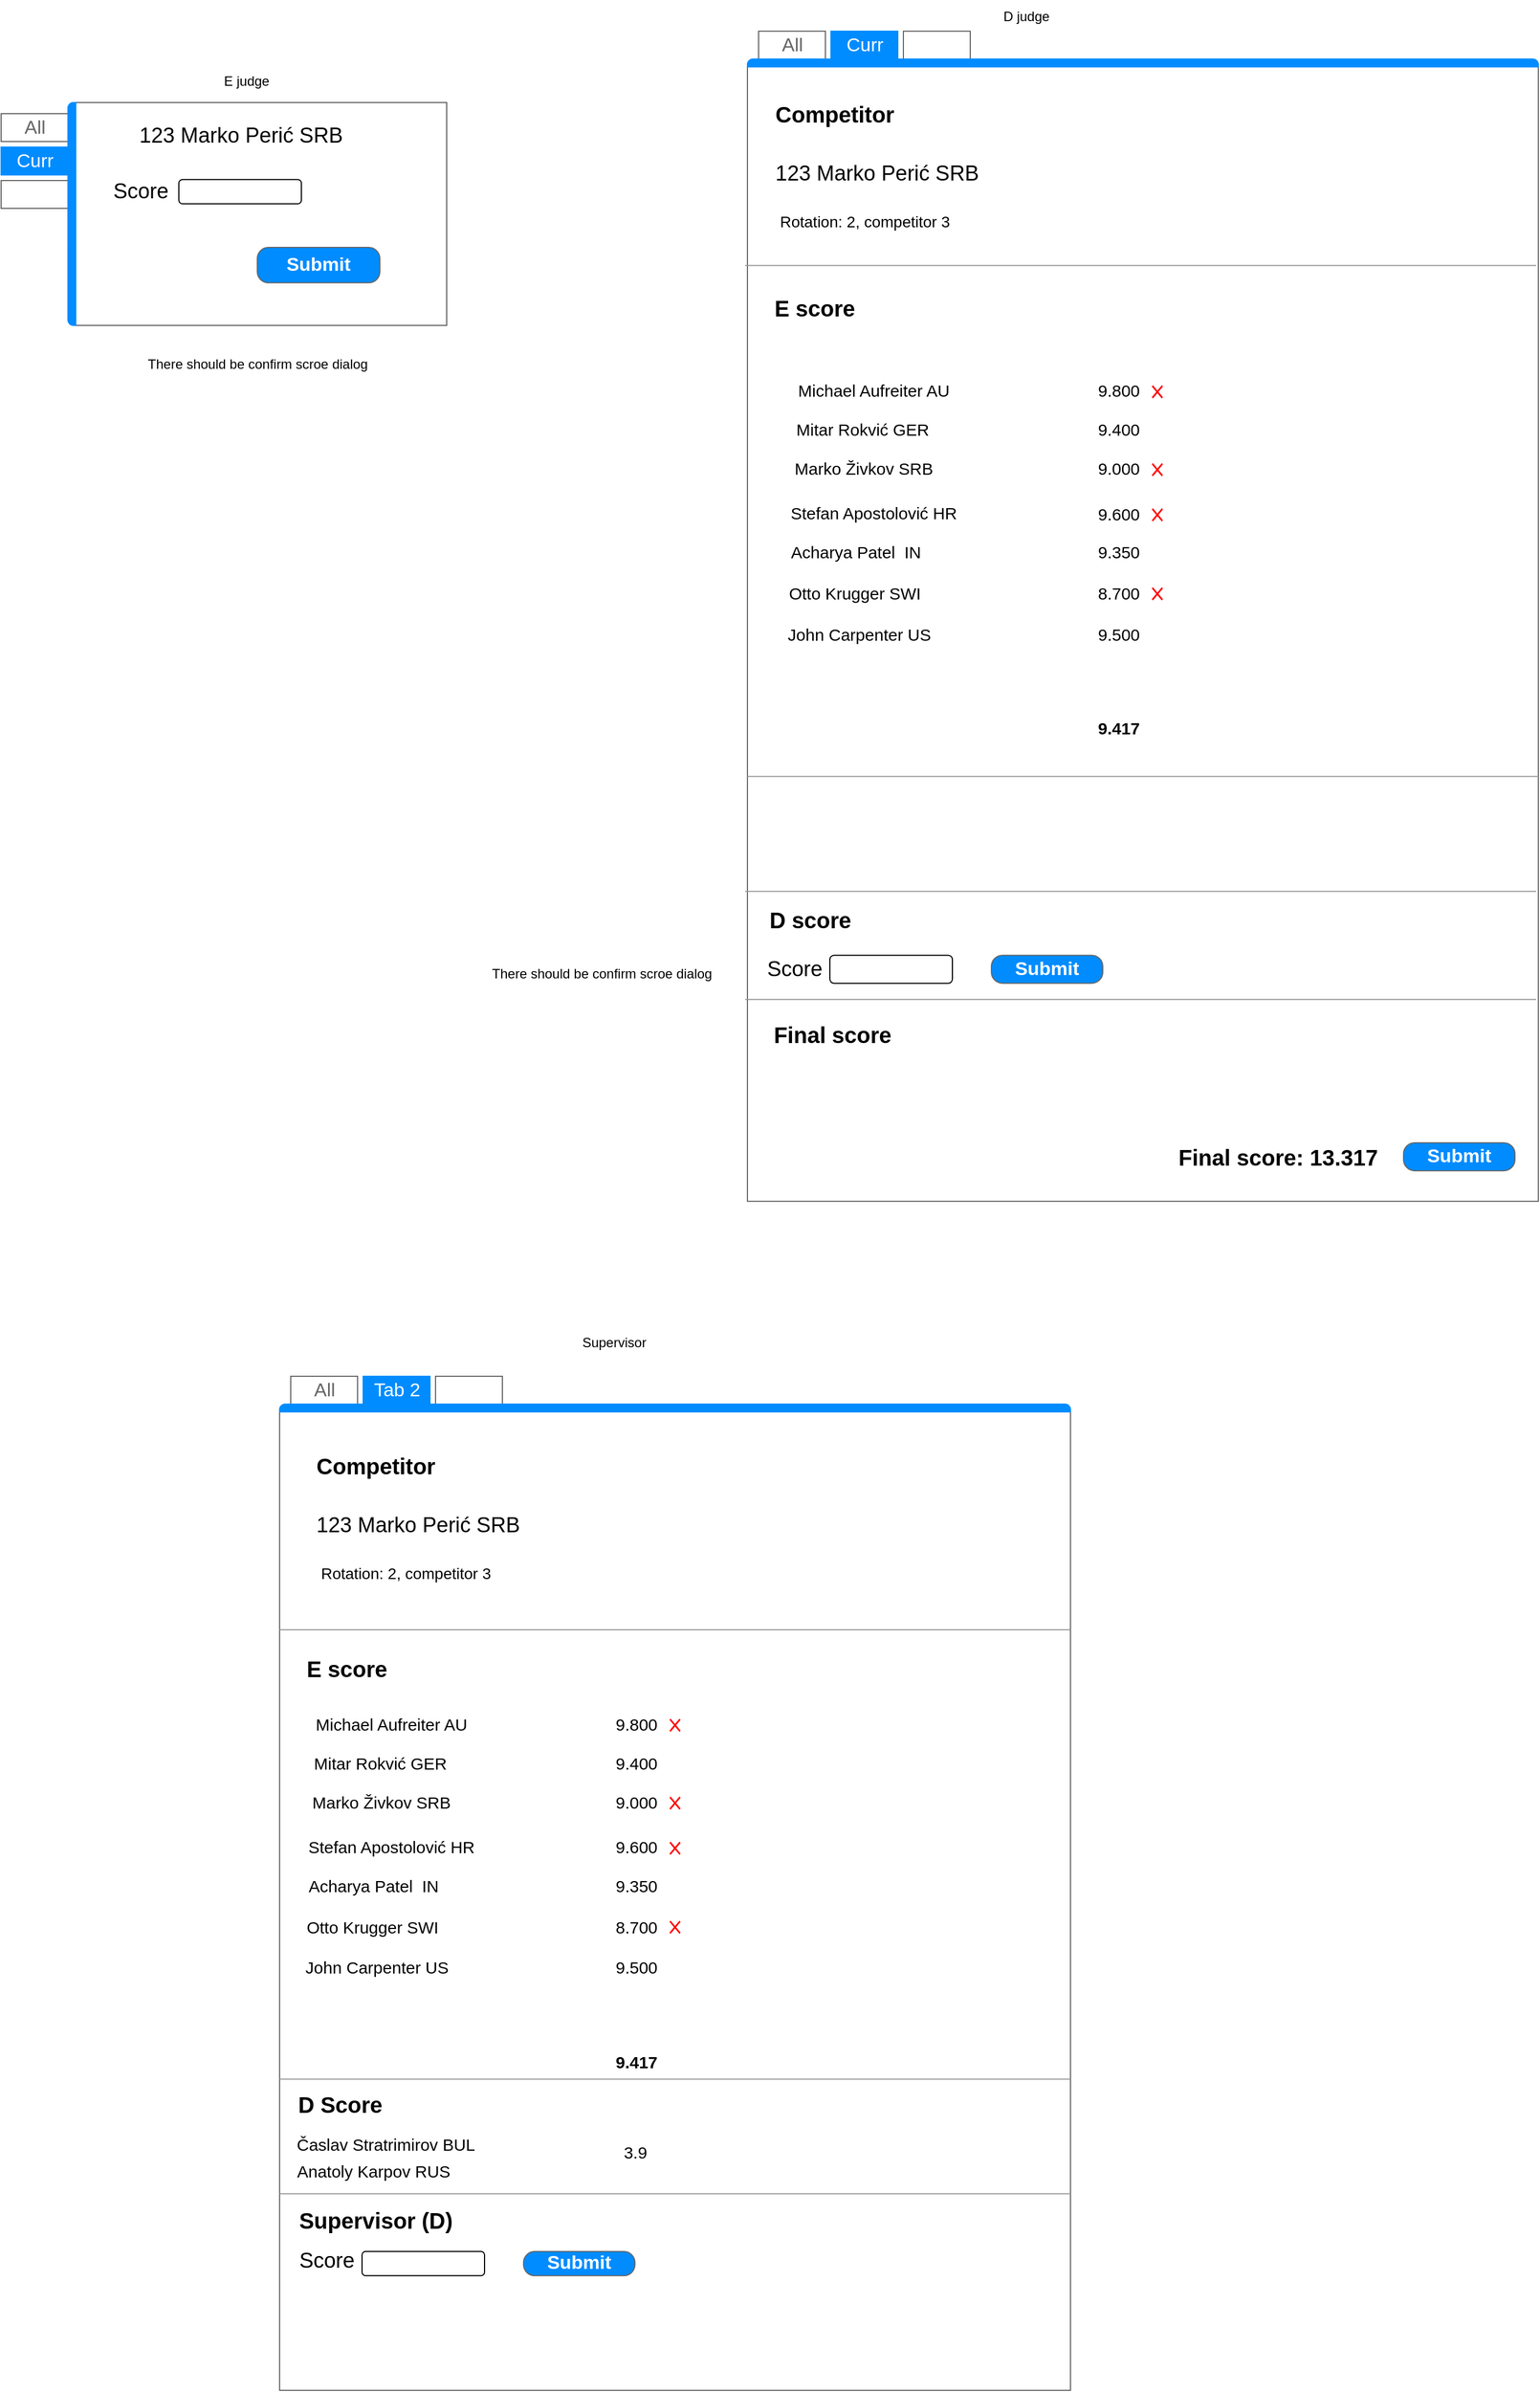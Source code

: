 <mxfile version="20.8.16" type="device"><diagram name="Page-1" id="z1afeOSeHx52JBWH8MeX"><mxGraphModel dx="2049" dy="1254" grid="1" gridSize="10" guides="1" tooltips="1" connect="1" arrows="1" fold="1" page="1" pageScale="1" pageWidth="1654" pageHeight="2336" math="0" shadow="0"><root><mxCell id="0"/><mxCell id="1" parent="0"/><mxCell id="UIbz6me_LFJCPeHBpzf8-1" value="" style="strokeWidth=1;shadow=0;dashed=0;align=center;html=1;shape=mxgraph.mockup.containers.marginRect2;rectMarginLeft=67;strokeColor=#666666;gradientColor=none;" parent="1" vertex="1"><mxGeometry x="140" y="110" width="400" height="200" as="geometry"/></mxCell><mxCell id="UIbz6me_LFJCPeHBpzf8-2" value="All" style="strokeColor=inherit;fillColor=inherit;gradientColor=inherit;strokeWidth=1;shadow=0;dashed=0;align=center;html=1;shape=mxgraph.mockup.containers.rrect;rSize=0;fontSize=17;fontColor=#666666;" parent="UIbz6me_LFJCPeHBpzf8-1" vertex="1"><mxGeometry width="60" height="25" relative="1" as="geometry"><mxPoint y="10" as="offset"/></mxGeometry></mxCell><mxCell id="UIbz6me_LFJCPeHBpzf8-3" value="Curr" style="strokeWidth=1;shadow=0;dashed=0;align=center;html=1;shape=mxgraph.mockup.containers.rrect;rSize=0;fontSize=17;fontColor=#ffffff;strokeColor=#008cff;fillColor=#008cff;" parent="UIbz6me_LFJCPeHBpzf8-1" vertex="1"><mxGeometry width="60" height="25" relative="1" as="geometry"><mxPoint y="40" as="offset"/></mxGeometry></mxCell><mxCell id="UIbz6me_LFJCPeHBpzf8-4" value="" style="strokeColor=inherit;fillColor=inherit;gradientColor=inherit;strokeWidth=1;shadow=0;dashed=0;align=center;html=1;shape=mxgraph.mockup.containers.rrect;rSize=0;fontSize=17;fontColor=#666666;" parent="UIbz6me_LFJCPeHBpzf8-1" vertex="1"><mxGeometry width="60" height="25" relative="1" as="geometry"><mxPoint y="70" as="offset"/></mxGeometry></mxCell><mxCell id="UIbz6me_LFJCPeHBpzf8-5" value="" style="strokeWidth=1;shadow=0;dashed=0;align=center;html=1;shape=mxgraph.mockup.containers.leftButton;rSize=5;strokeColor=#008cff;fillColor=#008cff;resizeHeight=1;movable=0;deletable=0;" parent="UIbz6me_LFJCPeHBpzf8-1" vertex="1"><mxGeometry width="7" height="200" relative="1" as="geometry"><mxPoint x="60" as="offset"/></mxGeometry></mxCell><mxCell id="UIbz6me_LFJCPeHBpzf8-8" value="&lt;font style=&quot;font-size: 19px;&quot;&gt;123 Marko Perić SRB&lt;/font&gt;" style="text;html=1;align=center;verticalAlign=middle;resizable=0;points=[];autosize=1;strokeColor=none;fillColor=none;" parent="UIbz6me_LFJCPeHBpzf8-1" vertex="1"><mxGeometry x="109.565" y="10" width="210" height="40" as="geometry"/></mxCell><mxCell id="UIbz6me_LFJCPeHBpzf8-86" value="Score" style="text;html=1;align=center;verticalAlign=middle;resizable=0;points=[];autosize=1;strokeColor=none;fillColor=none;fontSize=19;" parent="UIbz6me_LFJCPeHBpzf8-1" vertex="1"><mxGeometry x="89.995" y="60.0" width="70" height="40" as="geometry"/></mxCell><mxCell id="UIbz6me_LFJCPeHBpzf8-87" value="" style="rounded=1;whiteSpace=wrap;html=1;fontSize=19;" parent="UIbz6me_LFJCPeHBpzf8-1" vertex="1"><mxGeometry x="159.57" y="69.104" width="110" height="21.783" as="geometry"/></mxCell><mxCell id="UIbz6me_LFJCPeHBpzf8-88" value="Submit" style="strokeWidth=1;shadow=0;dashed=0;align=center;html=1;shape=mxgraph.mockup.buttons.button;strokeColor=#666666;fontColor=#ffffff;mainText=;buttonStyle=round;fontSize=17;fontStyle=1;fillColor=#008cff;whiteSpace=wrap;" parent="UIbz6me_LFJCPeHBpzf8-1" vertex="1"><mxGeometry x="230" y="130" width="110" height="31.79" as="geometry"/></mxCell><mxCell id="UIbz6me_LFJCPeHBpzf8-7" value="E judge" style="text;html=1;align=center;verticalAlign=middle;resizable=0;points=[];autosize=1;strokeColor=none;fillColor=none;" parent="1" vertex="1"><mxGeometry x="330" y="76" width="60" height="30" as="geometry"/></mxCell><mxCell id="UIbz6me_LFJCPeHBpzf8-22" value="" style="strokeWidth=1;shadow=0;dashed=0;align=center;html=1;shape=mxgraph.mockup.containers.marginRect2;rectMarginTop=32;strokeColor=#666666;gradientColor=none;fontSize=19;" parent="1" vertex="1"><mxGeometry x="810" y="46" width="710" height="1050" as="geometry"/></mxCell><mxCell id="UIbz6me_LFJCPeHBpzf8-23" value="All" style="strokeColor=inherit;fillColor=inherit;gradientColor=inherit;strokeWidth=1;shadow=0;dashed=0;align=center;html=1;shape=mxgraph.mockup.containers.rrect;rSize=0;fontSize=17;fontColor=#666666;gradientColor=none;" parent="UIbz6me_LFJCPeHBpzf8-22" vertex="1"><mxGeometry width="60" height="25" relative="1" as="geometry"><mxPoint x="10" as="offset"/></mxGeometry></mxCell><mxCell id="UIbz6me_LFJCPeHBpzf8-24" value="Curr" style="strokeWidth=1;shadow=0;dashed=0;align=center;html=1;shape=mxgraph.mockup.containers.rrect;rSize=0;fontSize=17;fontColor=#ffffff;strokeColor=#008cff;fillColor=#008cff;" parent="UIbz6me_LFJCPeHBpzf8-22" vertex="1"><mxGeometry width="60" height="25" relative="1" as="geometry"><mxPoint x="75" as="offset"/></mxGeometry></mxCell><mxCell id="UIbz6me_LFJCPeHBpzf8-25" value="" style="strokeColor=inherit;fillColor=inherit;gradientColor=inherit;strokeWidth=1;shadow=0;dashed=0;align=center;html=1;shape=mxgraph.mockup.containers.rrect;rSize=0;fontSize=17;fontColor=#666666;gradientColor=none;" parent="UIbz6me_LFJCPeHBpzf8-22" vertex="1"><mxGeometry width="60" height="25" relative="1" as="geometry"><mxPoint x="140" as="offset"/></mxGeometry></mxCell><mxCell id="UIbz6me_LFJCPeHBpzf8-26" value="" style="strokeWidth=1;shadow=0;dashed=0;align=center;html=1;shape=mxgraph.mockup.containers.topButton;rSize=5;strokeColor=#008cff;fillColor=#008cff;gradientColor=none;resizeWidth=1;movable=0;deletable=1;fontSize=19;" parent="UIbz6me_LFJCPeHBpzf8-22" vertex="1"><mxGeometry width="710" height="7" relative="1" as="geometry"><mxPoint y="25" as="offset"/></mxGeometry></mxCell><mxCell id="UIbz6me_LFJCPeHBpzf8-39" value="&lt;b&gt;&lt;font style=&quot;font-size: 20px;&quot;&gt;E score&lt;/font&gt;&lt;/b&gt;" style="text;html=1;align=center;verticalAlign=middle;resizable=0;points=[];autosize=1;strokeColor=none;fillColor=none;fontSize=14;" parent="UIbz6me_LFJCPeHBpzf8-22" vertex="1"><mxGeometry x="10" y="228.471" width="100" height="40" as="geometry"/></mxCell><mxCell id="UIbz6me_LFJCPeHBpzf8-40" value="" style="verticalLabelPosition=bottom;shadow=0;dashed=0;align=center;html=1;verticalAlign=top;strokeWidth=1;shape=mxgraph.mockup.markup.line;strokeColor=#999999;fontSize=14;" parent="UIbz6me_LFJCPeHBpzf8-22" vertex="1"><mxGeometry x="-2" y="189.998" width="710" height="40.385" as="geometry"/></mxCell><mxCell id="UIbz6me_LFJCPeHBpzf8-42" value="Michael Aufreiter AU" style="text;html=1;align=center;verticalAlign=middle;resizable=0;points=[];autosize=1;strokeColor=none;fillColor=none;fontSize=15;" parent="UIbz6me_LFJCPeHBpzf8-22" vertex="1"><mxGeometry x="33" y="307.333" width="160" height="30" as="geometry"/></mxCell><mxCell id="UIbz6me_LFJCPeHBpzf8-43" value="9.800" style="text;html=1;align=center;verticalAlign=middle;resizable=0;points=[];autosize=1;strokeColor=none;fillColor=none;fontSize=15;" parent="UIbz6me_LFJCPeHBpzf8-22" vertex="1"><mxGeometry x="303" y="307.337" width="60" height="30" as="geometry"/></mxCell><mxCell id="UIbz6me_LFJCPeHBpzf8-60" value="Mitar Rokvić GER" style="text;html=1;align=center;verticalAlign=middle;resizable=0;points=[];autosize=1;strokeColor=none;fillColor=none;fontSize=15;" parent="UIbz6me_LFJCPeHBpzf8-22" vertex="1"><mxGeometry x="33" y="341.998" width="140" height="30" as="geometry"/></mxCell><mxCell id="UIbz6me_LFJCPeHBpzf8-61" value="9.400" style="text;html=1;align=center;verticalAlign=middle;resizable=0;points=[];autosize=1;strokeColor=none;fillColor=none;fontSize=15;" parent="UIbz6me_LFJCPeHBpzf8-22" vertex="1"><mxGeometry x="303" y="341.997" width="60" height="30" as="geometry"/></mxCell><mxCell id="UIbz6me_LFJCPeHBpzf8-62" value="Marko Živkov SRB" style="text;html=1;align=center;verticalAlign=middle;resizable=0;points=[];autosize=1;strokeColor=none;fillColor=none;fontSize=15;" parent="UIbz6me_LFJCPeHBpzf8-22" vertex="1"><mxGeometry x="29" y="377.342" width="150" height="30" as="geometry"/></mxCell><mxCell id="UIbz6me_LFJCPeHBpzf8-63" value="9.000" style="text;html=1;align=center;verticalAlign=middle;resizable=0;points=[];autosize=1;strokeColor=none;fillColor=none;fontSize=15;" parent="UIbz6me_LFJCPeHBpzf8-22" vertex="1"><mxGeometry x="303" y="377.342" width="60" height="30" as="geometry"/></mxCell><mxCell id="UIbz6me_LFJCPeHBpzf8-64" value="Stefan Apostolović HR" style="text;html=1;align=center;verticalAlign=middle;resizable=0;points=[];autosize=1;strokeColor=none;fillColor=none;fontSize=15;" parent="UIbz6me_LFJCPeHBpzf8-22" vertex="1"><mxGeometry x="28" y="417.498" width="170" height="30" as="geometry"/></mxCell><mxCell id="UIbz6me_LFJCPeHBpzf8-65" value="9.600" style="text;html=1;align=center;verticalAlign=middle;resizable=0;points=[];autosize=1;strokeColor=none;fillColor=none;fontSize=15;" parent="UIbz6me_LFJCPeHBpzf8-22" vertex="1"><mxGeometry x="303" y="417.502" width="60" height="30" as="geometry"/></mxCell><mxCell id="UIbz6me_LFJCPeHBpzf8-67" value="Acharya Patel&amp;nbsp; IN" style="text;html=1;align=center;verticalAlign=middle;resizable=0;points=[];autosize=1;strokeColor=none;fillColor=none;fontSize=15;" parent="UIbz6me_LFJCPeHBpzf8-22" vertex="1"><mxGeometry x="27" y="452.062" width="140" height="30" as="geometry"/></mxCell><mxCell id="UIbz6me_LFJCPeHBpzf8-68" value="9.350" style="text;html=1;align=center;verticalAlign=middle;resizable=0;points=[];autosize=1;strokeColor=none;fillColor=none;fontSize=15;" parent="UIbz6me_LFJCPeHBpzf8-22" vertex="1"><mxGeometry x="303" y="452.058" width="60" height="30" as="geometry"/></mxCell><mxCell id="UIbz6me_LFJCPeHBpzf8-69" value="Otto Krugger SWI" style="text;html=1;align=center;verticalAlign=middle;resizable=0;points=[];autosize=1;strokeColor=none;fillColor=none;fontSize=15;" parent="UIbz6me_LFJCPeHBpzf8-22" vertex="1"><mxGeometry x="26" y="489.087" width="140" height="30" as="geometry"/></mxCell><mxCell id="UIbz6me_LFJCPeHBpzf8-70" value="8.700" style="text;html=1;align=center;verticalAlign=middle;resizable=0;points=[];autosize=1;strokeColor=none;fillColor=none;fontSize=15;" parent="UIbz6me_LFJCPeHBpzf8-22" vertex="1"><mxGeometry x="303" y="489.087" width="60" height="30" as="geometry"/></mxCell><mxCell id="UIbz6me_LFJCPeHBpzf8-71" value="John Carpenter US" style="text;html=1;align=center;verticalAlign=middle;resizable=0;points=[];autosize=1;strokeColor=none;fillColor=none;fontSize=15;" parent="UIbz6me_LFJCPeHBpzf8-22" vertex="1"><mxGeometry x="25" y="525.892" width="150" height="30" as="geometry"/></mxCell><mxCell id="UIbz6me_LFJCPeHBpzf8-72" value="9.500" style="text;html=1;align=center;verticalAlign=middle;resizable=0;points=[];autosize=1;strokeColor=none;fillColor=none;fontSize=15;" parent="UIbz6me_LFJCPeHBpzf8-22" vertex="1"><mxGeometry x="303" y="525.892" width="60" height="30" as="geometry"/></mxCell><mxCell id="UIbz6me_LFJCPeHBpzf8-73" value="" style="shape=mxgraph.mockup.markup.redX;fillColor=#ff0000;html=1;shadow=0;strokeColor=none;fontSize=15;" parent="UIbz6me_LFJCPeHBpzf8-22" vertex="1"><mxGeometry x="363" y="317.667" width="10" height="11.962" as="geometry"/></mxCell><mxCell id="UIbz6me_LFJCPeHBpzf8-74" value="" style="shape=mxgraph.mockup.markup.redX;fillColor=#ff0000;html=1;shadow=0;strokeColor=none;fontSize=15;" parent="UIbz6me_LFJCPeHBpzf8-22" vertex="1"><mxGeometry x="363" y="387.536" width="10" height="11.962" as="geometry"/></mxCell><mxCell id="UIbz6me_LFJCPeHBpzf8-75" value="" style="shape=mxgraph.mockup.markup.redX;fillColor=#ff0000;html=1;shadow=0;strokeColor=none;fontSize=15;" parent="UIbz6me_LFJCPeHBpzf8-22" vertex="1"><mxGeometry x="363" y="428.055" width="10" height="11.962" as="geometry"/></mxCell><mxCell id="UIbz6me_LFJCPeHBpzf8-76" value="" style="shape=mxgraph.mockup.markup.redX;fillColor=#ff0000;html=1;shadow=0;strokeColor=none;fontSize=15;" parent="UIbz6me_LFJCPeHBpzf8-22" vertex="1"><mxGeometry x="363" y="498.911" width="10" height="11.962" as="geometry"/></mxCell><mxCell id="UIbz6me_LFJCPeHBpzf8-77" value="&lt;b&gt;9.417&lt;/b&gt;" style="text;html=1;align=center;verticalAlign=middle;resizable=0;points=[];autosize=1;strokeColor=none;fillColor=none;fontSize=15;" parent="UIbz6me_LFJCPeHBpzf8-22" vertex="1"><mxGeometry x="303" y="610.002" width="60" height="30" as="geometry"/></mxCell><mxCell id="UIbz6me_LFJCPeHBpzf8-80" value="" style="verticalLabelPosition=bottom;shadow=0;dashed=0;align=center;html=1;verticalAlign=top;strokeWidth=1;shape=mxgraph.mockup.markup.line;strokeColor=#999999;fontSize=14;" parent="UIbz6me_LFJCPeHBpzf8-22" vertex="1"><mxGeometry x="-2" y="757.149" width="710" height="29.371" as="geometry"/></mxCell><mxCell id="UIbz6me_LFJCPeHBpzf8-85" value="&lt;b&gt;&lt;font style=&quot;font-size: 20px;&quot;&gt;D score&lt;/font&gt;&lt;/b&gt;" style="text;html=1;align=center;verticalAlign=middle;resizable=0;points=[];autosize=1;strokeColor=none;fillColor=none;fontSize=14;" parent="UIbz6me_LFJCPeHBpzf8-22" vertex="1"><mxGeometry x="6" y="777.453" width="100" height="40" as="geometry"/></mxCell><mxCell id="UIbz6me_LFJCPeHBpzf8-10" value="Score" style="text;html=1;align=center;verticalAlign=middle;resizable=0;points=[];autosize=1;strokeColor=none;fillColor=none;fontSize=19;" parent="UIbz6me_LFJCPeHBpzf8-22" vertex="1"><mxGeometry x="6.995" y="821.808" width="70" height="40" as="geometry"/></mxCell><mxCell id="UIbz6me_LFJCPeHBpzf8-11" value="" style="rounded=1;whiteSpace=wrap;html=1;fontSize=19;" parent="UIbz6me_LFJCPeHBpzf8-22" vertex="1"><mxGeometry x="74" y="829.189" width="110" height="25.134" as="geometry"/></mxCell><mxCell id="UIbz6me_LFJCPeHBpzf8-12" value="Submit" style="strokeWidth=1;shadow=0;dashed=0;align=center;html=1;shape=mxgraph.mockup.buttons.button;strokeColor=#666666;fontColor=#ffffff;mainText=;buttonStyle=round;fontSize=17;fontStyle=1;fillColor=#008cff;whiteSpace=wrap;" parent="UIbz6me_LFJCPeHBpzf8-22" vertex="1"><mxGeometry x="219" y="829.189" width="100" height="25.134" as="geometry"/></mxCell><mxCell id="UIbz6me_LFJCPeHBpzf8-78" value="" style="verticalLabelPosition=bottom;shadow=0;dashed=0;align=center;html=1;verticalAlign=top;strokeWidth=1;shape=mxgraph.mockup.markup.line;strokeColor=#999999;fontSize=14;" parent="UIbz6me_LFJCPeHBpzf8-22" vertex="1"><mxGeometry y="656.386" width="710" height="24.852" as="geometry"/></mxCell><mxCell id="UIbz6me_LFJCPeHBpzf8-130" value="&lt;b&gt;&lt;font style=&quot;font-size: 20px;&quot;&gt;Final score: 13.317&lt;/font&gt;&lt;/b&gt;" style="text;html=1;align=center;verticalAlign=middle;resizable=0;points=[];autosize=1;strokeColor=none;fillColor=none;fontSize=14;" parent="UIbz6me_LFJCPeHBpzf8-22" vertex="1"><mxGeometry x="376" y="990.003" width="200" height="40" as="geometry"/></mxCell><mxCell id="UIbz6me_LFJCPeHBpzf8-132" value="Submit" style="strokeWidth=1;shadow=0;dashed=0;align=center;html=1;shape=mxgraph.mockup.buttons.button;strokeColor=#666666;fontColor=#ffffff;mainText=;buttonStyle=round;fontSize=17;fontStyle=1;fillColor=#008cff;whiteSpace=wrap;" parent="UIbz6me_LFJCPeHBpzf8-22" vertex="1"><mxGeometry x="589" y="997.439" width="100" height="25.134" as="geometry"/></mxCell><mxCell id="UIbz6me_LFJCPeHBpzf8-133" value="&lt;b&gt;&lt;font style=&quot;font-size: 20px;&quot;&gt;Final score&lt;br&gt;&lt;/font&gt;&lt;/b&gt;" style="text;html=1;align=center;verticalAlign=middle;resizable=0;points=[];autosize=1;strokeColor=none;fillColor=none;fontSize=14;" parent="UIbz6me_LFJCPeHBpzf8-22" vertex="1"><mxGeometry x="11" y="880.003" width="130" height="40" as="geometry"/></mxCell><mxCell id="HG480lpY-WUwiM3CHDFs-5" value="123 Marko Perić SRB" style="text;html=1;align=center;verticalAlign=middle;resizable=0;points=[];autosize=1;strokeColor=none;fillColor=none;fontSize=19;" parent="UIbz6me_LFJCPeHBpzf8-22" vertex="1"><mxGeometry x="11" y="107.827" width="210" height="40" as="geometry"/></mxCell><mxCell id="HG480lpY-WUwiM3CHDFs-6" value="&lt;font style=&quot;font-size: 14px;&quot;&gt;Rotation: 2, competitor 3&lt;/font&gt;" style="text;html=1;align=center;verticalAlign=middle;resizable=0;points=[];autosize=1;strokeColor=none;fillColor=none;fontSize=14;" parent="UIbz6me_LFJCPeHBpzf8-22" vertex="1"><mxGeometry x="15" y="155.846" width="180" height="30" as="geometry"/></mxCell><mxCell id="HG480lpY-WUwiM3CHDFs-7" value="&lt;b&gt;&lt;font style=&quot;font-size: 20px;&quot;&gt;Competitor&lt;/font&gt;&lt;/b&gt;" style="text;html=1;align=center;verticalAlign=middle;resizable=0;points=[];autosize=1;strokeColor=none;fillColor=none;fontSize=14;" parent="UIbz6me_LFJCPeHBpzf8-22" vertex="1"><mxGeometry x="13" y="53.999" width="130" height="40" as="geometry"/></mxCell><mxCell id="UIbz6me_LFJCPeHBpzf8-84" value="D judge" style="text;html=1;align=center;verticalAlign=middle;resizable=0;points=[];autosize=1;strokeColor=none;fillColor=none;" parent="1" vertex="1"><mxGeometry x="1030" y="18" width="60" height="30" as="geometry"/></mxCell><mxCell id="UIbz6me_LFJCPeHBpzf8-89" value="" style="strokeWidth=1;shadow=0;dashed=0;align=center;html=1;shape=mxgraph.mockup.containers.marginRect2;rectMarginTop=32;strokeColor=#666666;gradientColor=none;fontSize=19;" parent="1" vertex="1"><mxGeometry x="390" y="1253" width="710" height="910" as="geometry"/></mxCell><mxCell id="UIbz6me_LFJCPeHBpzf8-90" value="All" style="strokeColor=inherit;fillColor=inherit;gradientColor=inherit;strokeWidth=1;shadow=0;dashed=0;align=center;html=1;shape=mxgraph.mockup.containers.rrect;rSize=0;fontSize=17;fontColor=#666666;gradientColor=none;" parent="UIbz6me_LFJCPeHBpzf8-89" vertex="1"><mxGeometry width="60" height="25" relative="1" as="geometry"><mxPoint x="10" as="offset"/></mxGeometry></mxCell><mxCell id="UIbz6me_LFJCPeHBpzf8-91" value="Tab 2" style="strokeWidth=1;shadow=0;dashed=0;align=center;html=1;shape=mxgraph.mockup.containers.rrect;rSize=0;fontSize=17;fontColor=#ffffff;strokeColor=#008cff;fillColor=#008cff;" parent="UIbz6me_LFJCPeHBpzf8-89" vertex="1"><mxGeometry width="60" height="25" relative="1" as="geometry"><mxPoint x="75" as="offset"/></mxGeometry></mxCell><mxCell id="UIbz6me_LFJCPeHBpzf8-92" value="" style="strokeColor=inherit;fillColor=inherit;gradientColor=inherit;strokeWidth=1;shadow=0;dashed=0;align=center;html=1;shape=mxgraph.mockup.containers.rrect;rSize=0;fontSize=17;fontColor=#666666;gradientColor=none;" parent="UIbz6me_LFJCPeHBpzf8-89" vertex="1"><mxGeometry width="60" height="25" relative="1" as="geometry"><mxPoint x="140" as="offset"/></mxGeometry></mxCell><mxCell id="UIbz6me_LFJCPeHBpzf8-93" value="" style="strokeWidth=1;shadow=0;dashed=0;align=center;html=1;shape=mxgraph.mockup.containers.topButton;rSize=5;strokeColor=#008cff;fillColor=#008cff;gradientColor=none;resizeWidth=1;movable=0;deletable=1;fontSize=19;" parent="UIbz6me_LFJCPeHBpzf8-89" vertex="1"><mxGeometry width="710" height="7" relative="1" as="geometry"><mxPoint y="25" as="offset"/></mxGeometry></mxCell><mxCell id="UIbz6me_LFJCPeHBpzf8-97" value="" style="verticalLabelPosition=bottom;shadow=0;dashed=0;align=center;html=1;verticalAlign=top;strokeWidth=1;shape=mxgraph.mockup.markup.line;strokeColor=#999999;fontSize=14;" parent="UIbz6me_LFJCPeHBpzf8-89" vertex="1"><mxGeometry y="210" width="710" height="35.0" as="geometry"/></mxCell><mxCell id="UIbz6me_LFJCPeHBpzf8-118" value="&lt;b&gt;&lt;font style=&quot;font-size: 20px;&quot;&gt;D Score&lt;/font&gt;&lt;/b&gt;" style="text;html=1;align=center;verticalAlign=middle;resizable=0;points=[];autosize=1;strokeColor=none;fillColor=none;fontSize=14;" parent="UIbz6me_LFJCPeHBpzf8-89" vertex="1"><mxGeometry x="4" y="633.453" width="100" height="40" as="geometry"/></mxCell><mxCell id="UIbz6me_LFJCPeHBpzf8-119" value="" style="verticalLabelPosition=bottom;shadow=0;dashed=0;align=center;html=1;verticalAlign=top;strokeWidth=1;shape=mxgraph.mockup.markup.line;strokeColor=#999999;fontSize=14;" parent="UIbz6me_LFJCPeHBpzf8-89" vertex="1"><mxGeometry y="720.91" width="710" height="25.455" as="geometry"/></mxCell><mxCell id="UIbz6me_LFJCPeHBpzf8-120" value="Časlav Stratrimirov BUL" style="text;html=1;align=center;verticalAlign=middle;resizable=0;points=[];autosize=1;strokeColor=none;fillColor=none;fontSize=15;" parent="UIbz6me_LFJCPeHBpzf8-89" vertex="1"><mxGeometry x="5" y="673.639" width="180" height="30" as="geometry"/></mxCell><mxCell id="UIbz6me_LFJCPeHBpzf8-121" value="3.9" style="text;html=1;align=center;verticalAlign=middle;resizable=0;points=[];autosize=1;strokeColor=none;fillColor=none;fontSize=15;" parent="UIbz6me_LFJCPeHBpzf8-89" vertex="1"><mxGeometry x="299" y="681.264" width="40" height="30" as="geometry"/></mxCell><mxCell id="UIbz6me_LFJCPeHBpzf8-122" value="&lt;b&gt;&lt;font style=&quot;font-size: 20px;&quot;&gt;Supervisor (D)&lt;/font&gt;&lt;/b&gt;" style="text;html=1;align=center;verticalAlign=middle;resizable=0;points=[];autosize=1;strokeColor=none;fillColor=none;fontSize=14;" parent="UIbz6me_LFJCPeHBpzf8-89" vertex="1"><mxGeometry x="6" y="736.726" width="160" height="40" as="geometry"/></mxCell><mxCell id="UIbz6me_LFJCPeHBpzf8-123" value="Score" style="text;html=1;align=center;verticalAlign=middle;resizable=0;points=[];autosize=1;strokeColor=none;fillColor=none;fontSize=19;" parent="UIbz6me_LFJCPeHBpzf8-89" vertex="1"><mxGeometry x="6.995" y="773.5" width="70" height="40" as="geometry"/></mxCell><mxCell id="UIbz6me_LFJCPeHBpzf8-124" value="" style="rounded=1;whiteSpace=wrap;html=1;fontSize=19;" parent="UIbz6me_LFJCPeHBpzf8-89" vertex="1"><mxGeometry x="74" y="785.364" width="110" height="21.783" as="geometry"/></mxCell><mxCell id="UIbz6me_LFJCPeHBpzf8-125" value="Submit" style="strokeWidth=1;shadow=0;dashed=0;align=center;html=1;shape=mxgraph.mockup.buttons.button;strokeColor=#666666;fontColor=#ffffff;mainText=;buttonStyle=round;fontSize=17;fontStyle=1;fillColor=#008cff;whiteSpace=wrap;" parent="UIbz6me_LFJCPeHBpzf8-89" vertex="1"><mxGeometry x="219" y="785.364" width="100" height="21.783" as="geometry"/></mxCell><mxCell id="UIbz6me_LFJCPeHBpzf8-126" value="" style="verticalLabelPosition=bottom;shadow=0;dashed=0;align=center;html=1;verticalAlign=top;strokeWidth=1;shape=mxgraph.mockup.markup.line;strokeColor=#999999;fontSize=14;" parent="UIbz6me_LFJCPeHBpzf8-89" vertex="1"><mxGeometry y="620.001" width="710" height="21.538" as="geometry"/></mxCell><mxCell id="UIbz6me_LFJCPeHBpzf8-128" value="Anatoly Karpov RUS" style="text;html=1;align=center;verticalAlign=middle;resizable=0;points=[];autosize=1;strokeColor=none;fillColor=none;fontSize=15;" parent="UIbz6me_LFJCPeHBpzf8-89" vertex="1"><mxGeometry x="4" y="697.639" width="160" height="30" as="geometry"/></mxCell><mxCell id="UIbz6me_LFJCPeHBpzf8-27" value="123 Marko Perić SRB" style="text;html=1;align=center;verticalAlign=middle;resizable=0;points=[];autosize=1;strokeColor=none;fillColor=none;fontSize=19;" parent="UIbz6me_LFJCPeHBpzf8-89" vertex="1"><mxGeometry x="19" y="113.827" width="210" height="40" as="geometry"/></mxCell><mxCell id="UIbz6me_LFJCPeHBpzf8-28" value="&lt;font style=&quot;font-size: 14px;&quot;&gt;Rotation: 2, competitor 3&lt;/font&gt;" style="text;html=1;align=center;verticalAlign=middle;resizable=0;points=[];autosize=1;strokeColor=none;fillColor=none;fontSize=14;" parent="UIbz6me_LFJCPeHBpzf8-89" vertex="1"><mxGeometry x="23" y="161.846" width="180" height="30" as="geometry"/></mxCell><mxCell id="UIbz6me_LFJCPeHBpzf8-41" value="&lt;b&gt;&lt;font style=&quot;font-size: 20px;&quot;&gt;Competitor&lt;/font&gt;&lt;/b&gt;" style="text;html=1;align=center;verticalAlign=middle;resizable=0;points=[];autosize=1;strokeColor=none;fillColor=none;fontSize=14;" parent="UIbz6me_LFJCPeHBpzf8-89" vertex="1"><mxGeometry x="21" y="59.999" width="130" height="40" as="geometry"/></mxCell><mxCell id="HG480lpY-WUwiM3CHDFs-8" value="&lt;b&gt;&lt;font style=&quot;font-size: 20px;&quot;&gt;E score&lt;/font&gt;&lt;/b&gt;" style="text;html=1;align=center;verticalAlign=middle;resizable=0;points=[];autosize=1;strokeColor=none;fillColor=none;fontSize=14;" parent="UIbz6me_LFJCPeHBpzf8-89" vertex="1"><mxGeometry x="10" y="242.001" width="100" height="40" as="geometry"/></mxCell><mxCell id="HG480lpY-WUwiM3CHDFs-9" value="Michael Aufreiter AU" style="text;html=1;align=center;verticalAlign=middle;resizable=0;points=[];autosize=1;strokeColor=none;fillColor=none;fontSize=15;" parent="UIbz6me_LFJCPeHBpzf8-89" vertex="1"><mxGeometry x="20" y="296.863" width="160" height="30" as="geometry"/></mxCell><mxCell id="HG480lpY-WUwiM3CHDFs-10" value="9.800" style="text;html=1;align=center;verticalAlign=middle;resizable=0;points=[];autosize=1;strokeColor=none;fillColor=none;fontSize=15;" parent="UIbz6me_LFJCPeHBpzf8-89" vertex="1"><mxGeometry x="290" y="296.867" width="60" height="30" as="geometry"/></mxCell><mxCell id="HG480lpY-WUwiM3CHDFs-11" value="Mitar Rokvić GER" style="text;html=1;align=center;verticalAlign=middle;resizable=0;points=[];autosize=1;strokeColor=none;fillColor=none;fontSize=15;" parent="UIbz6me_LFJCPeHBpzf8-89" vertex="1"><mxGeometry x="20" y="331.527" width="140" height="30" as="geometry"/></mxCell><mxCell id="HG480lpY-WUwiM3CHDFs-12" value="9.400" style="text;html=1;align=center;verticalAlign=middle;resizable=0;points=[];autosize=1;strokeColor=none;fillColor=none;fontSize=15;" parent="UIbz6me_LFJCPeHBpzf8-89" vertex="1"><mxGeometry x="290" y="331.527" width="60" height="30" as="geometry"/></mxCell><mxCell id="HG480lpY-WUwiM3CHDFs-13" value="Marko Živkov SRB" style="text;html=1;align=center;verticalAlign=middle;resizable=0;points=[];autosize=1;strokeColor=none;fillColor=none;fontSize=15;" parent="UIbz6me_LFJCPeHBpzf8-89" vertex="1"><mxGeometry x="16" y="366.872" width="150" height="30" as="geometry"/></mxCell><mxCell id="HG480lpY-WUwiM3CHDFs-14" value="9.000" style="text;html=1;align=center;verticalAlign=middle;resizable=0;points=[];autosize=1;strokeColor=none;fillColor=none;fontSize=15;" parent="UIbz6me_LFJCPeHBpzf8-89" vertex="1"><mxGeometry x="290" y="366.872" width="60" height="30" as="geometry"/></mxCell><mxCell id="HG480lpY-WUwiM3CHDFs-15" value="Stefan Apostolović HR" style="text;html=1;align=center;verticalAlign=middle;resizable=0;points=[];autosize=1;strokeColor=none;fillColor=none;fontSize=15;" parent="UIbz6me_LFJCPeHBpzf8-89" vertex="1"><mxGeometry x="15" y="407.028" width="170" height="30" as="geometry"/></mxCell><mxCell id="HG480lpY-WUwiM3CHDFs-16" value="9.600" style="text;html=1;align=center;verticalAlign=middle;resizable=0;points=[];autosize=1;strokeColor=none;fillColor=none;fontSize=15;" parent="UIbz6me_LFJCPeHBpzf8-89" vertex="1"><mxGeometry x="290" y="407.033" width="60" height="30" as="geometry"/></mxCell><mxCell id="HG480lpY-WUwiM3CHDFs-17" value="Acharya Patel&amp;nbsp; IN" style="text;html=1;align=center;verticalAlign=middle;resizable=0;points=[];autosize=1;strokeColor=none;fillColor=none;fontSize=15;" parent="UIbz6me_LFJCPeHBpzf8-89" vertex="1"><mxGeometry x="14" y="441.592" width="140" height="30" as="geometry"/></mxCell><mxCell id="HG480lpY-WUwiM3CHDFs-18" value="9.350" style="text;html=1;align=center;verticalAlign=middle;resizable=0;points=[];autosize=1;strokeColor=none;fillColor=none;fontSize=15;" parent="UIbz6me_LFJCPeHBpzf8-89" vertex="1"><mxGeometry x="290" y="441.588" width="60" height="30" as="geometry"/></mxCell><mxCell id="HG480lpY-WUwiM3CHDFs-19" value="Otto Krugger SWI" style="text;html=1;align=center;verticalAlign=middle;resizable=0;points=[];autosize=1;strokeColor=none;fillColor=none;fontSize=15;" parent="UIbz6me_LFJCPeHBpzf8-89" vertex="1"><mxGeometry x="13" y="478.617" width="140" height="30" as="geometry"/></mxCell><mxCell id="HG480lpY-WUwiM3CHDFs-20" value="8.700" style="text;html=1;align=center;verticalAlign=middle;resizable=0;points=[];autosize=1;strokeColor=none;fillColor=none;fontSize=15;" parent="UIbz6me_LFJCPeHBpzf8-89" vertex="1"><mxGeometry x="290" y="478.617" width="60" height="30" as="geometry"/></mxCell><mxCell id="HG480lpY-WUwiM3CHDFs-21" value="John Carpenter US" style="text;html=1;align=center;verticalAlign=middle;resizable=0;points=[];autosize=1;strokeColor=none;fillColor=none;fontSize=15;" parent="UIbz6me_LFJCPeHBpzf8-89" vertex="1"><mxGeometry x="12" y="515.422" width="150" height="30" as="geometry"/></mxCell><mxCell id="HG480lpY-WUwiM3CHDFs-22" value="9.500" style="text;html=1;align=center;verticalAlign=middle;resizable=0;points=[];autosize=1;strokeColor=none;fillColor=none;fontSize=15;" parent="UIbz6me_LFJCPeHBpzf8-89" vertex="1"><mxGeometry x="290" y="515.422" width="60" height="30" as="geometry"/></mxCell><mxCell id="HG480lpY-WUwiM3CHDFs-23" value="" style="shape=mxgraph.mockup.markup.redX;fillColor=#ff0000;html=1;shadow=0;strokeColor=none;fontSize=15;" parent="UIbz6me_LFJCPeHBpzf8-89" vertex="1"><mxGeometry x="350" y="307.197" width="10" height="11.962" as="geometry"/></mxCell><mxCell id="HG480lpY-WUwiM3CHDFs-24" value="" style="shape=mxgraph.mockup.markup.redX;fillColor=#ff0000;html=1;shadow=0;strokeColor=none;fontSize=15;" parent="UIbz6me_LFJCPeHBpzf8-89" vertex="1"><mxGeometry x="350" y="377.066" width="10" height="11.962" as="geometry"/></mxCell><mxCell id="HG480lpY-WUwiM3CHDFs-25" value="" style="shape=mxgraph.mockup.markup.redX;fillColor=#ff0000;html=1;shadow=0;strokeColor=none;fontSize=15;" parent="UIbz6me_LFJCPeHBpzf8-89" vertex="1"><mxGeometry x="350" y="417.585" width="10" height="11.962" as="geometry"/></mxCell><mxCell id="HG480lpY-WUwiM3CHDFs-26" value="" style="shape=mxgraph.mockup.markup.redX;fillColor=#ff0000;html=1;shadow=0;strokeColor=none;fontSize=15;" parent="UIbz6me_LFJCPeHBpzf8-89" vertex="1"><mxGeometry x="350" y="488.441" width="10" height="11.962" as="geometry"/></mxCell><mxCell id="HG480lpY-WUwiM3CHDFs-27" value="&lt;b&gt;9.417&lt;/b&gt;" style="text;html=1;align=center;verticalAlign=middle;resizable=0;points=[];autosize=1;strokeColor=none;fillColor=none;fontSize=15;" parent="UIbz6me_LFJCPeHBpzf8-89" vertex="1"><mxGeometry x="290" y="599.532" width="60" height="30" as="geometry"/></mxCell><mxCell id="UIbz6me_LFJCPeHBpzf8-127" value="Supervisor" style="text;html=1;align=center;verticalAlign=middle;resizable=0;points=[];autosize=1;strokeColor=none;fillColor=none;" parent="1" vertex="1"><mxGeometry x="650" y="1208" width="80" height="30" as="geometry"/></mxCell><mxCell id="UIbz6me_LFJCPeHBpzf8-131" value="" style="verticalLabelPosition=bottom;shadow=0;dashed=0;align=center;html=1;verticalAlign=top;strokeWidth=1;shape=mxgraph.mockup.markup.line;strokeColor=#999999;fontSize=14;" parent="1" vertex="1"><mxGeometry x="808" y="900.149" width="710" height="29.371" as="geometry"/></mxCell><mxCell id="zWoIzA6vD4-p3z7dHjAJ-1" value="There should be confirm scroe dialog" style="text;html=1;align=center;verticalAlign=middle;resizable=0;points=[];autosize=1;strokeColor=none;fillColor=none;" parent="1" vertex="1"><mxGeometry x="260" y="330" width="220" height="30" as="geometry"/></mxCell><mxCell id="er18g2tCyWisCf_Y4wbP-1" value="There should be confirm scroe dialog" style="text;html=1;align=center;verticalAlign=middle;resizable=0;points=[];autosize=1;strokeColor=none;fillColor=none;" vertex="1" parent="1"><mxGeometry x="569" y="877" width="220" height="30" as="geometry"/></mxCell></root></mxGraphModel></diagram></mxfile>